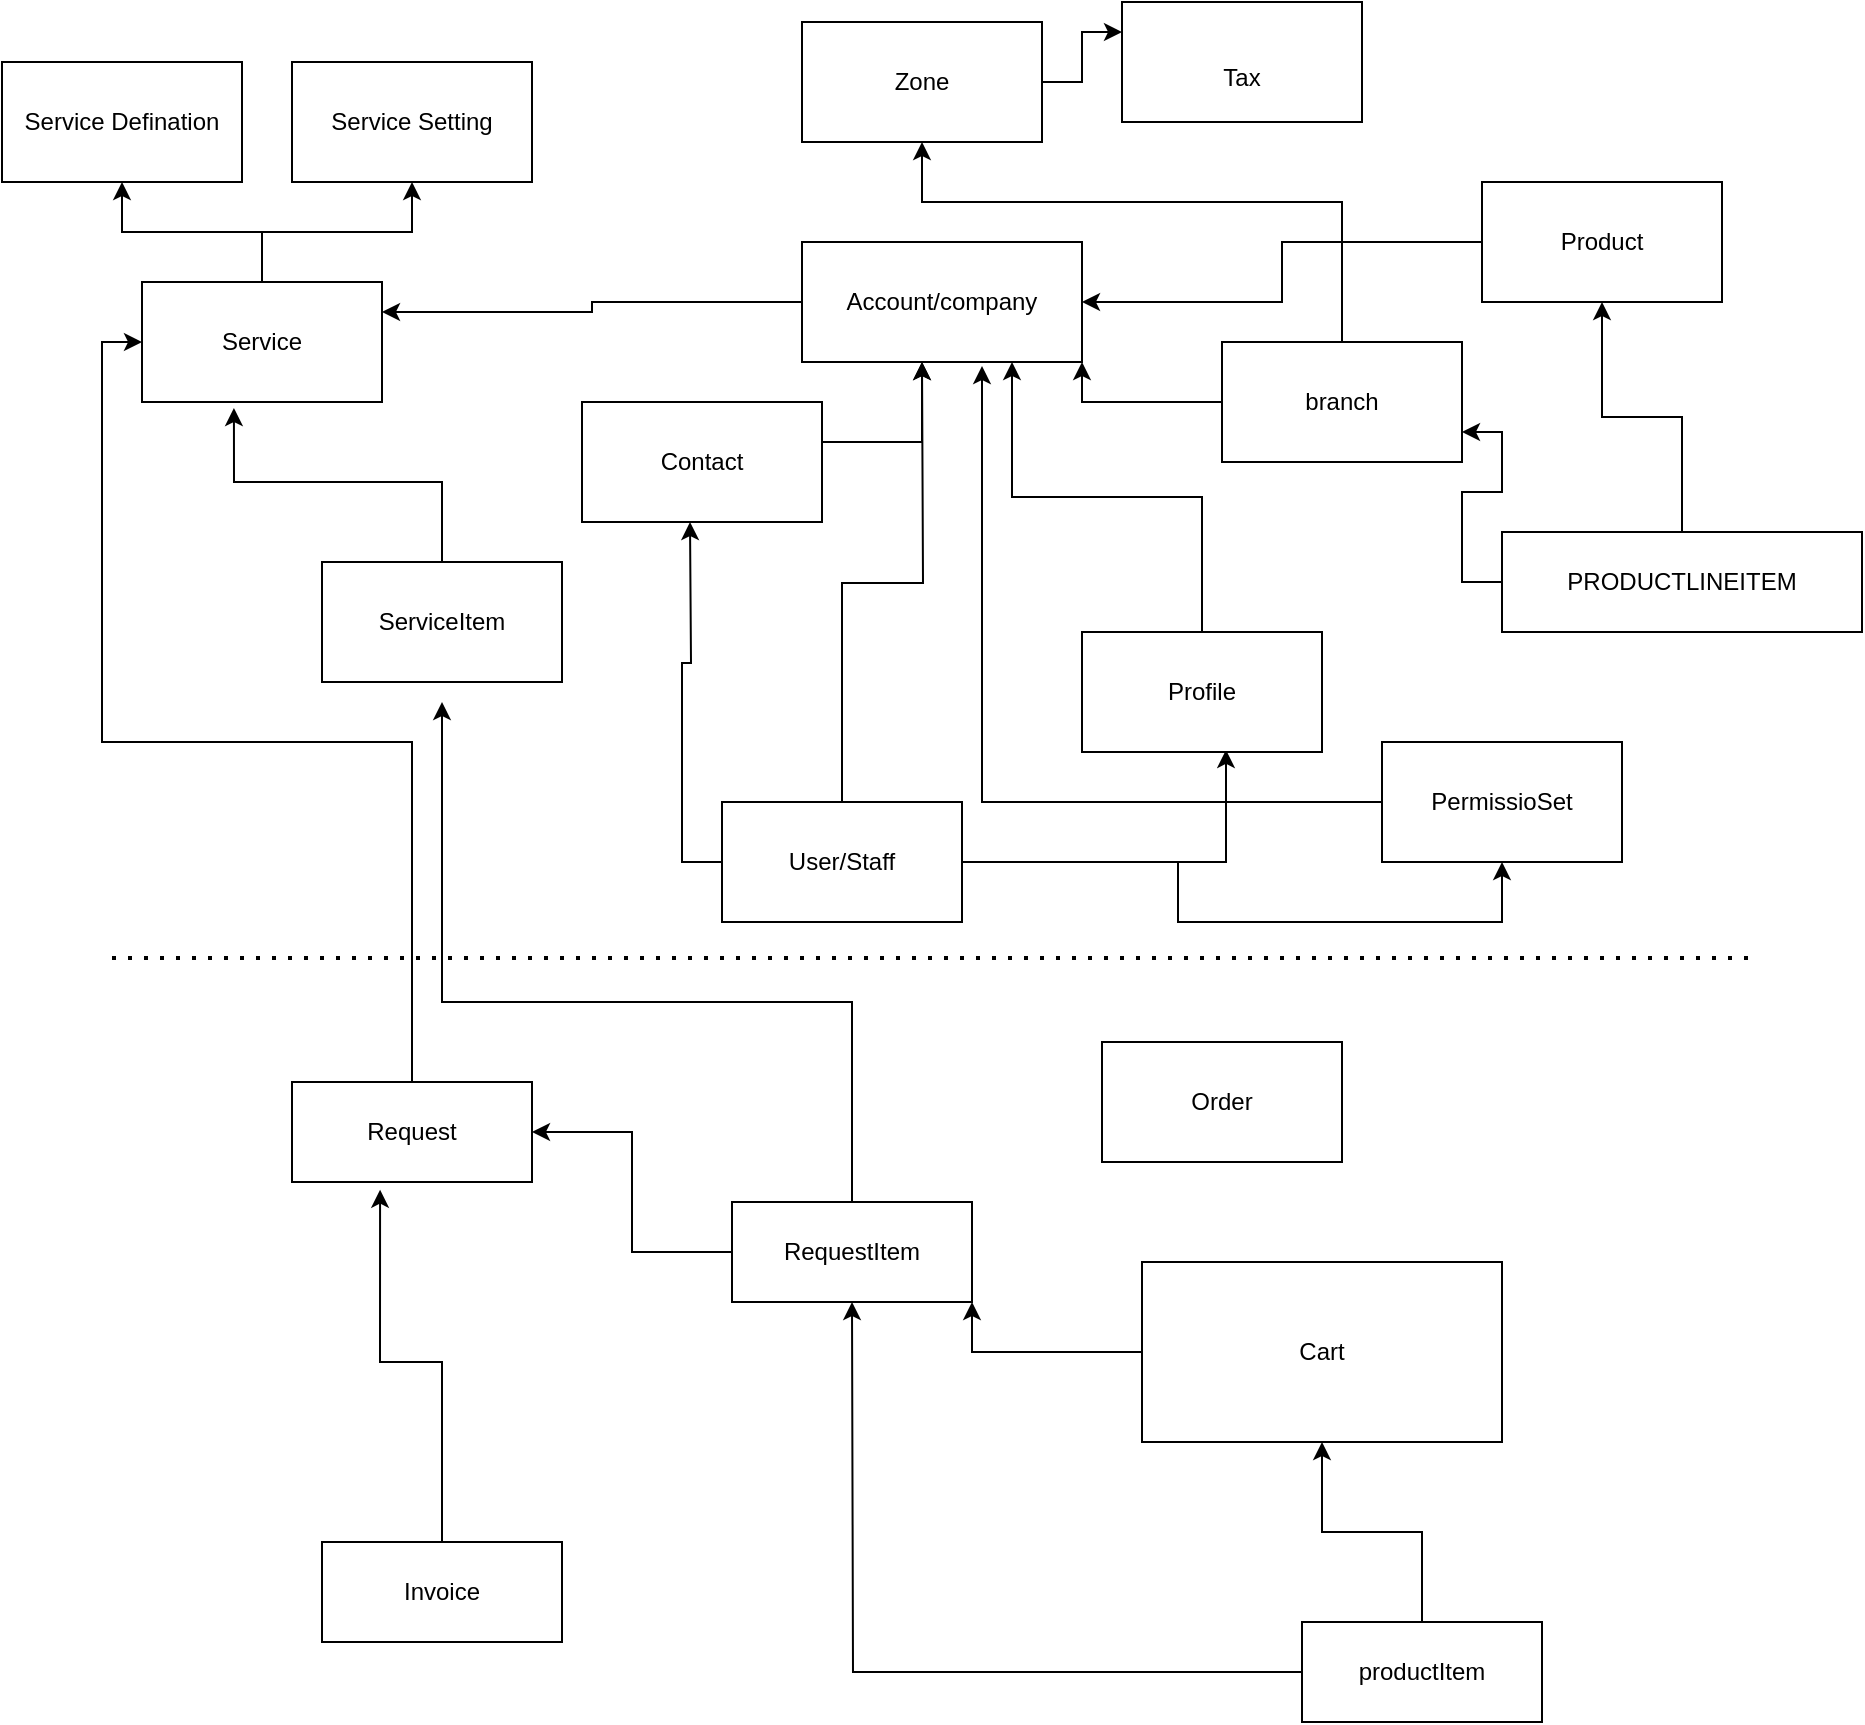 <mxfile version="13.6.3" type="device" pages="4"><diagram id="7lWgZH63jRE8oyN9X0o8" name="Page-1"><mxGraphModel dx="788" dy="431" grid="1" gridSize="10" guides="1" tooltips="1" connect="1" arrows="1" fold="1" page="1" pageScale="1" pageWidth="827" pageHeight="1169" math="0" shadow="0"><root><mxCell id="0"/><mxCell id="1" parent="0"/><mxCell id="_4cpnXvnhY3ELTklOIiG-11" style="edgeStyle=orthogonalEdgeStyle;rounded=0;orthogonalLoop=1;jettySize=auto;html=1;entryX=1;entryY=0.25;entryDx=0;entryDy=0;" parent="1" source="HvcfmKIADNCqd1Qf0VWk-1" target="UAgEHoPMe1gwf_00rJps-11" edge="1"><mxGeometry relative="1" as="geometry"/></mxCell><mxCell id="HvcfmKIADNCqd1Qf0VWk-1" value="Account/company" style="rounded=0;whiteSpace=wrap;html=1;" parent="1" vertex="1"><mxGeometry x="410" y="220" width="140" height="60" as="geometry"/></mxCell><mxCell id="7tOAu3lyj7xoKGLOZmNQ-5" style="edgeStyle=orthogonalEdgeStyle;rounded=0;orthogonalLoop=1;jettySize=auto;html=1;entryX=1;entryY=0.5;entryDx=0;entryDy=0;" parent="1" source="HvcfmKIADNCqd1Qf0VWk-3" target="HvcfmKIADNCqd1Qf0VWk-1" edge="1"><mxGeometry relative="1" as="geometry"/></mxCell><mxCell id="HvcfmKIADNCqd1Qf0VWk-3" value="Product" style="rounded=0;whiteSpace=wrap;html=1;" parent="1" vertex="1"><mxGeometry x="750" y="190" width="120" height="60" as="geometry"/></mxCell><mxCell id="bfyLqxMWN_jD_-M81Qsx-4" style="edgeStyle=orthogonalEdgeStyle;rounded=0;orthogonalLoop=1;jettySize=auto;html=1;entryX=0;entryY=0.25;entryDx=0;entryDy=0;" parent="1" source="HvcfmKIADNCqd1Qf0VWk-6" target="HvcfmKIADNCqd1Qf0VWk-7" edge="1"><mxGeometry relative="1" as="geometry"/></mxCell><mxCell id="HvcfmKIADNCqd1Qf0VWk-6" value="Zone" style="rounded=0;whiteSpace=wrap;html=1;" parent="1" vertex="1"><mxGeometry x="410" y="110" width="120" height="60" as="geometry"/></mxCell><mxCell id="HvcfmKIADNCqd1Qf0VWk-7" value="&lt;br&gt;Tax" style="rounded=0;whiteSpace=wrap;html=1;" parent="1" vertex="1"><mxGeometry x="570" y="100" width="120" height="60" as="geometry"/></mxCell><mxCell id="bfyLqxMWN_jD_-M81Qsx-6" style="edgeStyle=orthogonalEdgeStyle;rounded=0;orthogonalLoop=1;jettySize=auto;html=1;" parent="1" source="HvcfmKIADNCqd1Qf0VWk-10" edge="1"><mxGeometry relative="1" as="geometry"><mxPoint x="470" y="280" as="targetPoint"/></mxGeometry></mxCell><mxCell id="bfyLqxMWN_jD_-M81Qsx-8" style="edgeStyle=orthogonalEdgeStyle;rounded=0;orthogonalLoop=1;jettySize=auto;html=1;entryX=0.5;entryY=0;entryDx=0;entryDy=0;" parent="1" source="HvcfmKIADNCqd1Qf0VWk-10" edge="1"><mxGeometry relative="1" as="geometry"><mxPoint x="354" y="360" as="targetPoint"/></mxGeometry></mxCell><mxCell id="_4cpnXvnhY3ELTklOIiG-19" style="edgeStyle=orthogonalEdgeStyle;rounded=0;orthogonalLoop=1;jettySize=auto;html=1;entryX=0.4;entryY=0.017;entryDx=0;entryDy=0;entryPerimeter=0;" parent="1" source="HvcfmKIADNCqd1Qf0VWk-10" target="_4cpnXvnhY3ELTklOIiG-16" edge="1"><mxGeometry relative="1" as="geometry"/></mxCell><mxCell id="_4cpnXvnhY3ELTklOIiG-20" style="edgeStyle=orthogonalEdgeStyle;rounded=0;orthogonalLoop=1;jettySize=auto;html=1;" parent="1" source="HvcfmKIADNCqd1Qf0VWk-10" target="_4cpnXvnhY3ELTklOIiG-17" edge="1"><mxGeometry relative="1" as="geometry"><Array as="points"><mxPoint x="598" y="530"/><mxPoint x="598" y="560"/><mxPoint x="760" y="560"/></Array></mxGeometry></mxCell><mxCell id="HvcfmKIADNCqd1Qf0VWk-10" value="User/Staff&lt;br&gt;" style="rounded=0;whiteSpace=wrap;html=1;" parent="1" vertex="1"><mxGeometry x="370" y="500" width="120" height="60" as="geometry"/></mxCell><mxCell id="_4cpnXvnhY3ELTklOIiG-7" style="edgeStyle=orthogonalEdgeStyle;rounded=0;orthogonalLoop=1;jettySize=auto;html=1;" parent="1" edge="1"><mxGeometry relative="1" as="geometry"><mxPoint x="470" y="280" as="targetPoint"/><mxPoint x="414" y="320" as="sourcePoint"/><Array as="points"><mxPoint x="470" y="320"/></Array></mxGeometry></mxCell><mxCell id="HvcfmKIADNCqd1Qf0VWk-12" value="Contact" style="rounded=0;whiteSpace=wrap;html=1;direction=west;" parent="1" vertex="1"><mxGeometry x="300" y="300" width="120" height="60" as="geometry"/></mxCell><mxCell id="UAgEHoPMe1gwf_00rJps-38" style="edgeStyle=orthogonalEdgeStyle;rounded=0;orthogonalLoop=1;jettySize=auto;html=1;entryX=0.5;entryY=1;entryDx=0;entryDy=0;" parent="1" source="UAgEHoPMe1gwf_00rJps-11" target="UAgEHoPMe1gwf_00rJps-37" edge="1"><mxGeometry relative="1" as="geometry"/></mxCell><mxCell id="bfyLqxMWN_jD_-M81Qsx-3" style="edgeStyle=orthogonalEdgeStyle;rounded=0;orthogonalLoop=1;jettySize=auto;html=1;entryX=0.5;entryY=1;entryDx=0;entryDy=0;" parent="1" source="UAgEHoPMe1gwf_00rJps-11" target="UAgEHoPMe1gwf_00rJps-15" edge="1"><mxGeometry relative="1" as="geometry"><mxPoint x="70" y="220" as="targetPoint"/></mxGeometry></mxCell><mxCell id="UAgEHoPMe1gwf_00rJps-11" value="Service" style="rounded=0;whiteSpace=wrap;html=1;" parent="1" vertex="1"><mxGeometry x="80" y="240" width="120" height="60" as="geometry"/></mxCell><mxCell id="UAgEHoPMe1gwf_00rJps-15" value="Service Defination" style="rounded=0;whiteSpace=wrap;html=1;" parent="1" vertex="1"><mxGeometry x="10" y="130" width="120" height="60" as="geometry"/></mxCell><mxCell id="7tOAu3lyj7xoKGLOZmNQ-2" style="edgeStyle=orthogonalEdgeStyle;rounded=0;orthogonalLoop=1;jettySize=auto;html=1;entryX=0.5;entryY=1;entryDx=0;entryDy=0;" parent="1" source="UAgEHoPMe1gwf_00rJps-22" target="HvcfmKIADNCqd1Qf0VWk-3" edge="1"><mxGeometry relative="1" as="geometry"/></mxCell><mxCell id="7tOAu3lyj7xoKGLOZmNQ-3" style="edgeStyle=orthogonalEdgeStyle;rounded=0;orthogonalLoop=1;jettySize=auto;html=1;entryX=1;entryY=0.75;entryDx=0;entryDy=0;" parent="1" source="UAgEHoPMe1gwf_00rJps-22" target="7tOAu3lyj7xoKGLOZmNQ-8" edge="1"><mxGeometry relative="1" as="geometry"/></mxCell><mxCell id="UAgEHoPMe1gwf_00rJps-22" value="&lt;span&gt;PRODUCTLINEITEM&lt;/span&gt;" style="rounded=0;whiteSpace=wrap;html=1;" parent="1" vertex="1"><mxGeometry x="760" y="365" width="180" height="50" as="geometry"/></mxCell><mxCell id="bfyLqxMWN_jD_-M81Qsx-11" style="edgeStyle=orthogonalEdgeStyle;rounded=0;orthogonalLoop=1;jettySize=auto;html=1;entryX=0;entryY=0.5;entryDx=0;entryDy=0;" parent="1" source="UAgEHoPMe1gwf_00rJps-24" target="UAgEHoPMe1gwf_00rJps-11" edge="1"><mxGeometry relative="1" as="geometry"><mxPoint x="60" y="260" as="targetPoint"/></mxGeometry></mxCell><mxCell id="UAgEHoPMe1gwf_00rJps-24" value="Request" style="rounded=0;whiteSpace=wrap;html=1;" parent="1" vertex="1"><mxGeometry x="155" y="640" width="120" height="50" as="geometry"/></mxCell><mxCell id="UAgEHoPMe1gwf_00rJps-26" style="edgeStyle=orthogonalEdgeStyle;rounded=0;orthogonalLoop=1;jettySize=auto;html=1;entryX=1;entryY=0.5;entryDx=0;entryDy=0;" parent="1" source="UAgEHoPMe1gwf_00rJps-25" target="UAgEHoPMe1gwf_00rJps-24" edge="1"><mxGeometry relative="1" as="geometry"/></mxCell><mxCell id="_4cpnXvnhY3ELTklOIiG-10" style="edgeStyle=orthogonalEdgeStyle;rounded=0;orthogonalLoop=1;jettySize=auto;html=1;" parent="1" source="UAgEHoPMe1gwf_00rJps-25" edge="1"><mxGeometry relative="1" as="geometry"><mxPoint x="230" y="450" as="targetPoint"/><Array as="points"><mxPoint x="435" y="600"/><mxPoint x="230" y="600"/></Array></mxGeometry></mxCell><mxCell id="UAgEHoPMe1gwf_00rJps-25" value="RequestItem" style="rounded=0;whiteSpace=wrap;html=1;" parent="1" vertex="1"><mxGeometry x="375" y="700" width="120" height="50" as="geometry"/></mxCell><mxCell id="UAgEHoPMe1gwf_00rJps-37" value="Service Setting" style="rounded=0;whiteSpace=wrap;html=1;" parent="1" vertex="1"><mxGeometry x="155" y="130" width="120" height="60" as="geometry"/></mxCell><mxCell id="RpSYiMGXn_mNNODVxBfD-2" value="" style="endArrow=none;dashed=1;html=1;dashPattern=1 3;strokeWidth=2;" parent="1" edge="1"><mxGeometry width="50" height="50" relative="1" as="geometry"><mxPoint x="65" y="578" as="sourcePoint"/><mxPoint x="885" y="578" as="targetPoint"/></mxGeometry></mxCell><mxCell id="_4cpnXvnhY3ELTklOIiG-9" style="edgeStyle=orthogonalEdgeStyle;rounded=0;orthogonalLoop=1;jettySize=auto;html=1;entryX=0.383;entryY=1.05;entryDx=0;entryDy=0;entryPerimeter=0;" parent="1" source="_4cpnXvnhY3ELTklOIiG-1" target="UAgEHoPMe1gwf_00rJps-11" edge="1"><mxGeometry relative="1" as="geometry"/></mxCell><mxCell id="_4cpnXvnhY3ELTklOIiG-1" value="ServiceItem" style="rounded=0;whiteSpace=wrap;html=1;" parent="1" vertex="1"><mxGeometry x="170" y="380" width="120" height="60" as="geometry"/></mxCell><mxCell id="TO0jAEMdH1BTy-iYYxX3-3" style="edgeStyle=orthogonalEdgeStyle;rounded=0;orthogonalLoop=1;jettySize=auto;html=1;entryX=1;entryY=1;entryDx=0;entryDy=0;" parent="1" source="_4cpnXvnhY3ELTklOIiG-14" target="UAgEHoPMe1gwf_00rJps-25" edge="1"><mxGeometry relative="1" as="geometry"/></mxCell><mxCell id="_4cpnXvnhY3ELTklOIiG-14" value="Cart" style="rounded=0;whiteSpace=wrap;html=1;" parent="1" vertex="1"><mxGeometry x="580" y="730" width="180" height="90" as="geometry"/></mxCell><mxCell id="_4cpnXvnhY3ELTklOIiG-25" style="edgeStyle=orthogonalEdgeStyle;rounded=0;orthogonalLoop=1;jettySize=auto;html=1;entryX=0.5;entryY=1;entryDx=0;entryDy=0;" parent="1" source="_4cpnXvnhY3ELTklOIiG-23" target="_4cpnXvnhY3ELTklOIiG-14" edge="1"><mxGeometry relative="1" as="geometry"/></mxCell><mxCell id="TO0jAEMdH1BTy-iYYxX3-4" style="edgeStyle=orthogonalEdgeStyle;rounded=0;orthogonalLoop=1;jettySize=auto;html=1;" parent="1" source="_4cpnXvnhY3ELTklOIiG-23" edge="1"><mxGeometry relative="1" as="geometry"><mxPoint x="435" y="750" as="targetPoint"/></mxGeometry></mxCell><mxCell id="_4cpnXvnhY3ELTklOIiG-23" value="productItem" style="rounded=0;whiteSpace=wrap;html=1;" parent="1" vertex="1"><mxGeometry x="660" y="910" width="120" height="50" as="geometry"/></mxCell><mxCell id="_4cpnXvnhY3ELTklOIiG-21" style="edgeStyle=orthogonalEdgeStyle;rounded=0;orthogonalLoop=1;jettySize=auto;html=1;entryX=0.75;entryY=1;entryDx=0;entryDy=0;" parent="1" source="_4cpnXvnhY3ELTklOIiG-16" target="HvcfmKIADNCqd1Qf0VWk-1" edge="1"><mxGeometry relative="1" as="geometry"/></mxCell><mxCell id="_4cpnXvnhY3ELTklOIiG-16" value="Profile" style="rounded=0;whiteSpace=wrap;html=1;direction=west;" parent="1" vertex="1"><mxGeometry x="550" y="415" width="120" height="60" as="geometry"/></mxCell><mxCell id="_4cpnXvnhY3ELTklOIiG-22" style="edgeStyle=orthogonalEdgeStyle;rounded=0;orthogonalLoop=1;jettySize=auto;html=1;" parent="1" source="_4cpnXvnhY3ELTklOIiG-17" edge="1"><mxGeometry relative="1" as="geometry"><mxPoint x="500" y="282" as="targetPoint"/><Array as="points"><mxPoint x="500" y="500"/><mxPoint x="500" y="282"/></Array></mxGeometry></mxCell><mxCell id="_4cpnXvnhY3ELTklOIiG-17" value="PermissioSet" style="rounded=0;whiteSpace=wrap;html=1;direction=west;" parent="1" vertex="1"><mxGeometry x="700" y="470" width="120" height="60" as="geometry"/></mxCell><mxCell id="TO0jAEMdH1BTy-iYYxX3-5" style="edgeStyle=orthogonalEdgeStyle;rounded=0;orthogonalLoop=1;jettySize=auto;html=1;entryX=0.367;entryY=1.077;entryDx=0;entryDy=0;entryPerimeter=0;" parent="1" source="_4cpnXvnhY3ELTklOIiG-26" target="UAgEHoPMe1gwf_00rJps-24" edge="1"><mxGeometry relative="1" as="geometry"/></mxCell><mxCell id="_4cpnXvnhY3ELTklOIiG-26" value="Invoice" style="rounded=0;whiteSpace=wrap;html=1;" parent="1" vertex="1"><mxGeometry x="170" y="870" width="120" height="50" as="geometry"/></mxCell><mxCell id="7tOAu3lyj7xoKGLOZmNQ-9" style="edgeStyle=orthogonalEdgeStyle;rounded=0;orthogonalLoop=1;jettySize=auto;html=1;entryX=1;entryY=1;entryDx=0;entryDy=0;" parent="1" source="7tOAu3lyj7xoKGLOZmNQ-8" target="HvcfmKIADNCqd1Qf0VWk-1" edge="1"><mxGeometry relative="1" as="geometry"/></mxCell><mxCell id="HdMV7IamsNglRJewoD9x-2" style="edgeStyle=orthogonalEdgeStyle;rounded=0;orthogonalLoop=1;jettySize=auto;html=1;entryX=0.5;entryY=1;entryDx=0;entryDy=0;" edge="1" parent="1" source="7tOAu3lyj7xoKGLOZmNQ-8" target="HvcfmKIADNCqd1Qf0VWk-6"><mxGeometry relative="1" as="geometry"><Array as="points"><mxPoint x="680" y="200"/><mxPoint x="470" y="200"/></Array></mxGeometry></mxCell><mxCell id="7tOAu3lyj7xoKGLOZmNQ-8" value="branch" style="rounded=0;whiteSpace=wrap;html=1;" parent="1" vertex="1"><mxGeometry x="620" y="270" width="120" height="60" as="geometry"/></mxCell><mxCell id="HdMV7IamsNglRJewoD9x-3" value="Order" style="whiteSpace=wrap;html=1;" vertex="1" parent="1"><mxGeometry x="560" y="620" width="120" height="60" as="geometry"/></mxCell></root></mxGraphModel></diagram><diagram id="1A8WDtXd6N4QFj5RuDwM" name="Page-2"><mxGraphModel dx="946" dy="517" grid="1" gridSize="10" guides="1" tooltips="1" connect="1" arrows="1" fold="1" page="1" pageScale="1" pageWidth="827" pageHeight="1169" math="0" shadow="0"><root><mxCell id="y0Obfk-zyNjzBWt2XpA--0"/><mxCell id="y0Obfk-zyNjzBWt2XpA--1" parent="y0Obfk-zyNjzBWt2XpA--0"/><mxCell id="y0Obfk-zyNjzBWt2XpA--3" value="Login&lt;br&gt;" style="whiteSpace=wrap;html=1;shape=mxgraph.basic.document" parent="y0Obfk-zyNjzBWt2XpA--1" vertex="1"><mxGeometry x="30" y="60" width="100" height="100" as="geometry"/></mxCell><mxCell id="chQF6eHQvo4rqbfWjNPc-0" style="edgeStyle=orthogonalEdgeStyle;rounded=0;orthogonalLoop=1;jettySize=auto;html=1;entryX=1;entryY=0.5;entryDx=0;entryDy=0;entryPerimeter=0;" parent="y0Obfk-zyNjzBWt2XpA--1" source="y0Obfk-zyNjzBWt2XpA--4" target="y0Obfk-zyNjzBWt2XpA--3" edge="1"><mxGeometry relative="1" as="geometry"/></mxCell><mxCell id="y0Obfk-zyNjzBWt2XpA--4" value="MenuDetail" style="whiteSpace=wrap;html=1;shape=mxgraph.basic.document" parent="y0Obfk-zyNjzBWt2XpA--1" vertex="1"><mxGeometry x="200" y="20" width="100" height="100" as="geometry"/></mxCell><mxCell id="inb1BPDqhu-HZ52w-Dxx-1" style="edgeStyle=orthogonalEdgeStyle;rounded=0;orthogonalLoop=1;jettySize=auto;html=1;entryX=1;entryY=0.71;entryDx=0;entryDy=0;entryPerimeter=0;" parent="y0Obfk-zyNjzBWt2XpA--1" source="inb1BPDqhu-HZ52w-Dxx-0" target="y0Obfk-zyNjzBWt2XpA--3" edge="1"><mxGeometry relative="1" as="geometry"><mxPoint x="170" y="130" as="targetPoint"/></mxGeometry></mxCell><mxCell id="inb1BPDqhu-HZ52w-Dxx-0" value="service Details&lt;br&gt;" style="whiteSpace=wrap;html=1;shape=mxgraph.basic.document" parent="y0Obfk-zyNjzBWt2XpA--1" vertex="1"><mxGeometry x="200" y="140" width="100" height="100" as="geometry"/></mxCell><mxCell id="lQF5IOhTllG1eilmXbi2-1" style="edgeStyle=orthogonalEdgeStyle;rounded=0;orthogonalLoop=1;jettySize=auto;html=1;entryX=1;entryY=0.5;entryDx=0;entryDy=0;entryPerimeter=0;" parent="y0Obfk-zyNjzBWt2XpA--1" source="inb1BPDqhu-HZ52w-Dxx-3" target="lQF5IOhTllG1eilmXbi2-0" edge="1"><mxGeometry relative="1" as="geometry"/></mxCell><mxCell id="inb1BPDqhu-HZ52w-Dxx-3" value="Document Generation" style="whiteSpace=wrap;html=1;shape=mxgraph.basic.document" parent="y0Obfk-zyNjzBWt2XpA--1" vertex="1"><mxGeometry x="560" y="360" width="100" height="100" as="geometry"/></mxCell><mxCell id="lQF5IOhTllG1eilmXbi2-2" style="edgeStyle=orthogonalEdgeStyle;rounded=0;orthogonalLoop=1;jettySize=auto;html=1;" parent="y0Obfk-zyNjzBWt2XpA--1" source="inb1BPDqhu-HZ52w-Dxx-5" edge="1"><mxGeometry relative="1" as="geometry"><mxPoint x="500" y="370" as="targetPoint"/></mxGeometry></mxCell><mxCell id="inb1BPDqhu-HZ52w-Dxx-5" value="SmsNotification&lt;br&gt;/EmailServices" style="whiteSpace=wrap;html=1;shape=mxgraph.basic.document" parent="y0Obfk-zyNjzBWt2XpA--1" vertex="1"><mxGeometry x="690" y="420" width="80" height="100" as="geometry"/></mxCell><mxCell id="inb1BPDqhu-HZ52w-Dxx-6" value="FileNet" style="whiteSpace=wrap;html=1;shape=mxgraph.basic.document" parent="y0Obfk-zyNjzBWt2XpA--1" vertex="1"><mxGeometry x="690" y="280" width="100" height="100" as="geometry"/></mxCell><mxCell id="inb1BPDqhu-HZ52w-Dxx-7" value="ImageHandler" style="whiteSpace=wrap;html=1;shape=mxgraph.basic.document" parent="y0Obfk-zyNjzBWt2XpA--1" vertex="1"><mxGeometry x="20" y="330" width="100" height="100" as="geometry"/></mxCell><mxCell id="inb1BPDqhu-HZ52w-Dxx-9" value="InvoiceGeneration" style="whiteSpace=wrap;html=1;shape=mxgraph.basic.document" parent="y0Obfk-zyNjzBWt2XpA--1" vertex="1"><mxGeometry x="200" y="400" width="110" height="70" as="geometry"/></mxCell><mxCell id="lQF5IOhTllG1eilmXbi2-0" value="PaymentModue&lt;br&gt;Bill Generation" style="whiteSpace=wrap;html=1;shape=mxgraph.basic.document" parent="y0Obfk-zyNjzBWt2XpA--1" vertex="1"><mxGeometry x="430" y="375" width="110" height="70" as="geometry"/></mxCell><mxCell id="lQF5IOhTllG1eilmXbi2-6" value="Request &lt;br&gt;Generation" style="whiteSpace=wrap;html=1;shape=mxgraph.basic.document" parent="y0Obfk-zyNjzBWt2XpA--1" vertex="1"><mxGeometry x="430" y="90" width="110" height="70" as="geometry"/></mxCell></root></mxGraphModel></diagram><diagram id="lS03MEmfrv_I70ZPuj_k" name="Page-3"><mxGraphModel dx="946" dy="517" grid="1" gridSize="10" guides="1" tooltips="1" connect="1" arrows="1" fold="1" page="1" pageScale="1" pageWidth="827" pageHeight="1169" math="0" shadow="0"><root><mxCell id="eLcdalt3UM-R9rle1tq8-0"/><mxCell id="eLcdalt3UM-R9rle1tq8-1" parent="eLcdalt3UM-R9rle1tq8-0"/><mxCell id="eLcdalt3UM-R9rle1tq8-8" style="edgeStyle=orthogonalEdgeStyle;rounded=0;orthogonalLoop=1;jettySize=auto;html=1;entryX=0;entryY=0.714;entryDx=0;entryDy=0;entryPerimeter=0;" parent="eLcdalt3UM-R9rle1tq8-1" source="eLcdalt3UM-R9rle1tq8-2" target="eLcdalt3UM-R9rle1tq8-3" edge="1"><mxGeometry relative="1" as="geometry"/></mxCell><mxCell id="eLcdalt3UM-R9rle1tq8-2" value="&lt;br&gt;Staff&lt;br&gt;" style="shape=umlActor;verticalLabelPosition=bottom;verticalAlign=top;html=1;" parent="eLcdalt3UM-R9rle1tq8-1" vertex="1"><mxGeometry x="60" y="120" width="30" height="60" as="geometry"/></mxCell><mxCell id="eLcdalt3UM-R9rle1tq8-5" value="" style="edgeStyle=orthogonalEdgeStyle;rounded=0;orthogonalLoop=1;jettySize=auto;html=1;" parent="eLcdalt3UM-R9rle1tq8-1" source="eLcdalt3UM-R9rle1tq8-3" target="eLcdalt3UM-R9rle1tq8-4" edge="1"><mxGeometry relative="1" as="geometry"/></mxCell><mxCell id="eLcdalt3UM-R9rle1tq8-3" value="Login" style="ellipse;whiteSpace=wrap;html=1;" parent="eLcdalt3UM-R9rle1tq8-1" vertex="1"><mxGeometry x="310" y="100" width="140" height="70" as="geometry"/></mxCell><mxCell id="eLcdalt3UM-R9rle1tq8-9" style="edgeStyle=orthogonalEdgeStyle;rounded=0;orthogonalLoop=1;jettySize=auto;html=1;" parent="eLcdalt3UM-R9rle1tq8-1" source="eLcdalt3UM-R9rle1tq8-4" target="eLcdalt3UM-R9rle1tq8-10" edge="1"><mxGeometry relative="1" as="geometry"><mxPoint x="630" y="240" as="targetPoint"/></mxGeometry></mxCell><mxCell id="eLcdalt3UM-R9rle1tq8-4" value="Dashboard&lt;br&gt;-Menu" style="ellipse;whiteSpace=wrap;html=1;" parent="eLcdalt3UM-R9rle1tq8-1" vertex="1"><mxGeometry x="310" y="210" width="140" height="60" as="geometry"/></mxCell><mxCell id="eLcdalt3UM-R9rle1tq8-10" value="" style="ellipse;html=1;shape=endState;fillColor=#000000;strokeColor=#ff0000;" parent="eLcdalt3UM-R9rle1tq8-1" vertex="1"><mxGeometry x="615" y="225" width="30" height="30" as="geometry"/></mxCell><mxCell id="eLcdalt3UM-R9rle1tq8-13" value="" style="edgeStyle=orthogonalEdgeStyle;rounded=0;orthogonalLoop=1;jettySize=auto;html=1;entryX=0;entryY=0.333;entryDx=0;entryDy=0;entryPerimeter=0;" parent="eLcdalt3UM-R9rle1tq8-1" target="eLcdalt3UM-R9rle1tq8-24" edge="1"><mxGeometry relative="1" as="geometry"><mxPoint x="70" y="410" as="sourcePoint"/><mxPoint x="150" y="410" as="targetPoint"/></mxGeometry></mxCell><mxCell id="eLcdalt3UM-R9rle1tq8-23" style="edgeStyle=orthogonalEdgeStyle;rounded=0;orthogonalLoop=1;jettySize=auto;html=1;" parent="eLcdalt3UM-R9rle1tq8-1" source="eLcdalt3UM-R9rle1tq8-15" target="eLcdalt3UM-R9rle1tq8-22" edge="1"><mxGeometry relative="1" as="geometry"/></mxCell><mxCell id="eLcdalt3UM-R9rle1tq8-15" value="ContactInfo/&lt;br&gt;Customer Detail" style="ellipse;whiteSpace=wrap;html=1;" parent="eLcdalt3UM-R9rle1tq8-1" vertex="1"><mxGeometry x="150" y="380" width="140" height="60" as="geometry"/></mxCell><mxCell id="eLcdalt3UM-R9rle1tq8-27" value="" style="edgeStyle=orthogonalEdgeStyle;rounded=0;orthogonalLoop=1;jettySize=auto;html=1;" parent="eLcdalt3UM-R9rle1tq8-1" source="eLcdalt3UM-R9rle1tq8-24" target="eLcdalt3UM-R9rle1tq8-26" edge="1"><mxGeometry relative="1" as="geometry"/></mxCell><mxCell id="eLcdalt3UM-R9rle1tq8-24" value="Create Order" style="ellipse;whiteSpace=wrap;html=1;" parent="eLcdalt3UM-R9rle1tq8-1" vertex="1"><mxGeometry x="150" y="450" width="140" height="60" as="geometry"/></mxCell><mxCell id="eLcdalt3UM-R9rle1tq8-37" style="edgeStyle=orthogonalEdgeStyle;rounded=0;orthogonalLoop=1;jettySize=auto;html=1;" parent="eLcdalt3UM-R9rle1tq8-1" source="eLcdalt3UM-R9rle1tq8-26" edge="1"><mxGeometry relative="1" as="geometry"><mxPoint x="420" y="420" as="targetPoint"/><Array as="points"><mxPoint x="320" y="555"/><mxPoint x="320" y="420"/></Array></mxGeometry></mxCell><mxCell id="eLcdalt3UM-R9rle1tq8-26" value="Invoice Generation" style="ellipse;whiteSpace=wrap;html=1;" parent="eLcdalt3UM-R9rle1tq8-1" vertex="1"><mxGeometry x="150" y="525" width="140" height="60" as="geometry"/></mxCell><mxCell id="eLcdalt3UM-R9rle1tq8-31" value="" style="edgeStyle=orthogonalEdgeStyle;rounded=0;orthogonalLoop=1;jettySize=auto;html=1;" parent="eLcdalt3UM-R9rle1tq8-1" source="eLcdalt3UM-R9rle1tq8-28" target="eLcdalt3UM-R9rle1tq8-30" edge="1"><mxGeometry relative="1" as="geometry"/></mxCell><mxCell id="eLcdalt3UM-R9rle1tq8-28" value="Payment" style="ellipse;whiteSpace=wrap;html=1;" parent="eLcdalt3UM-R9rle1tq8-1" vertex="1"><mxGeometry x="150" y="610" width="140" height="60" as="geometry"/></mxCell><mxCell id="eLcdalt3UM-R9rle1tq8-41" value="" style="edgeStyle=orthogonalEdgeStyle;rounded=0;orthogonalLoop=1;jettySize=auto;html=1;" parent="eLcdalt3UM-R9rle1tq8-1" source="eLcdalt3UM-R9rle1tq8-30" target="eLcdalt3UM-R9rle1tq8-40" edge="1"><mxGeometry relative="1" as="geometry"/></mxCell><mxCell id="eLcdalt3UM-R9rle1tq8-30" value="Oder &lt;br&gt;Created" style="ellipse;whiteSpace=wrap;html=1;" parent="eLcdalt3UM-R9rle1tq8-1" vertex="1"><mxGeometry x="150" y="700" width="140" height="60" as="geometry"/></mxCell><mxCell id="eLcdalt3UM-R9rle1tq8-42" style="edgeStyle=orthogonalEdgeStyle;rounded=0;orthogonalLoop=1;jettySize=auto;html=1;" parent="eLcdalt3UM-R9rle1tq8-1" source="eLcdalt3UM-R9rle1tq8-40" target="eLcdalt3UM-R9rle1tq8-43" edge="1"><mxGeometry relative="1" as="geometry"><mxPoint x="380" y="870" as="targetPoint"/></mxGeometry></mxCell><mxCell id="eLcdalt3UM-R9rle1tq8-40" value="Oder Deliver" style="ellipse;whiteSpace=wrap;html=1;" parent="eLcdalt3UM-R9rle1tq8-1" vertex="1"><mxGeometry x="150" y="840" width="140" height="60" as="geometry"/></mxCell><mxCell id="eLcdalt3UM-R9rle1tq8-32" style="edgeStyle=orthogonalEdgeStyle;rounded=0;orthogonalLoop=1;jettySize=auto;html=1;entryX=0;entryY=0.5;entryDx=0;entryDy=0;" parent="eLcdalt3UM-R9rle1tq8-1" source="eLcdalt3UM-R9rle1tq8-21" target="eLcdalt3UM-R9rle1tq8-15" edge="1"><mxGeometry relative="1" as="geometry"/></mxCell><mxCell id="eLcdalt3UM-R9rle1tq8-39" style="edgeStyle=orthogonalEdgeStyle;rounded=0;orthogonalLoop=1;jettySize=auto;html=1;entryX=-0.007;entryY=0.633;entryDx=0;entryDy=0;entryPerimeter=0;" parent="eLcdalt3UM-R9rle1tq8-1" source="eLcdalt3UM-R9rle1tq8-21" target="eLcdalt3UM-R9rle1tq8-30" edge="1"><mxGeometry relative="1" as="geometry"/></mxCell><mxCell id="eLcdalt3UM-R9rle1tq8-21" value="Staff" style="shape=umlActor;verticalLabelPosition=bottom;verticalAlign=top;html=1;" parent="eLcdalt3UM-R9rle1tq8-1" vertex="1"><mxGeometry x="40" y="380" width="30" height="60" as="geometry"/></mxCell><mxCell id="eLcdalt3UM-R9rle1tq8-38" style="edgeStyle=orthogonalEdgeStyle;rounded=0;orthogonalLoop=1;jettySize=auto;html=1;entryX=1;entryY=0.5;entryDx=0;entryDy=0;" parent="eLcdalt3UM-R9rle1tq8-1" source="eLcdalt3UM-R9rle1tq8-22" target="eLcdalt3UM-R9rle1tq8-28" edge="1"><mxGeometry relative="1" as="geometry"><mxPoint x="445" y="670" as="targetPoint"/><Array as="points"><mxPoint x="445" y="640"/></Array></mxGeometry></mxCell><mxCell id="eLcdalt3UM-R9rle1tq8-22" value="Cleint" style="shape=umlActor;verticalLabelPosition=bottom;verticalAlign=top;html=1;" parent="eLcdalt3UM-R9rle1tq8-1" vertex="1"><mxGeometry x="430" y="380" width="30" height="60" as="geometry"/></mxCell><mxCell id="eLcdalt3UM-R9rle1tq8-43" value="" style="ellipse;html=1;shape=endState;fillColor=#000000;strokeColor=#ff0000;" parent="eLcdalt3UM-R9rle1tq8-1" vertex="1"><mxGeometry x="365" y="855" width="30" height="30" as="geometry"/></mxCell></root></mxGraphModel></diagram><diagram id="HrWUvG2Mq8P4TDBtzetM" name="Page-4"><mxGraphModel dx="946" dy="517" grid="1" gridSize="10" guides="1" tooltips="1" connect="1" arrows="1" fold="1" page="1" pageScale="1" pageWidth="827" pageHeight="1169" math="0" shadow="0"><root><mxCell id="PjcbdHN8vspwjSJLuoCF-0"/><mxCell id="PjcbdHN8vspwjSJLuoCF-1" parent="PjcbdHN8vspwjSJLuoCF-0"/><mxCell id="Ar4ckHzBNsVw9cfS-psJ-2" value="" style="edgeStyle=orthogonalEdgeStyle;rounded=0;orthogonalLoop=1;jettySize=auto;html=1;" parent="PjcbdHN8vspwjSJLuoCF-1" source="Ar4ckHzBNsVw9cfS-psJ-0" target="Ar4ckHzBNsVw9cfS-psJ-1" edge="1"><mxGeometry relative="1" as="geometry"/></mxCell><mxCell id="Ar4ckHzBNsVw9cfS-psJ-0" value="UI,&lt;br&gt;Angular&amp;nbsp;" style="rounded=0;whiteSpace=wrap;html=1;" parent="PjcbdHN8vspwjSJLuoCF-1" vertex="1"><mxGeometry x="130" y="142.5" width="120" height="55" as="geometry"/></mxCell><mxCell id="Ar4ckHzBNsVw9cfS-psJ-5" value="" style="edgeStyle=orthogonalEdgeStyle;rounded=0;orthogonalLoop=1;jettySize=auto;html=1;" parent="PjcbdHN8vspwjSJLuoCF-1" source="Ar4ckHzBNsVw9cfS-psJ-1" target="Ar4ckHzBNsVw9cfS-psJ-4" edge="1"><mxGeometry relative="1" as="geometry"/></mxCell><mxCell id="Ar4ckHzBNsVw9cfS-psJ-1" value="Controller&lt;br&gt;(Java. , endpoint)" style="rounded=0;whiteSpace=wrap;html=1;" parent="PjcbdHN8vspwjSJLuoCF-1" vertex="1"><mxGeometry x="320" y="140" width="120" height="60" as="geometry"/></mxCell><mxCell id="Ar4ckHzBNsVw9cfS-psJ-8" value="" style="edgeStyle=orthogonalEdgeStyle;rounded=0;orthogonalLoop=1;jettySize=auto;html=1;" parent="PjcbdHN8vspwjSJLuoCF-1" source="Ar4ckHzBNsVw9cfS-psJ-4" target="Ar4ckHzBNsVw9cfS-psJ-7" edge="1"><mxGeometry relative="1" as="geometry"/></mxCell><mxCell id="Ar4ckHzBNsVw9cfS-psJ-4" value="Service" style="rounded=0;whiteSpace=wrap;html=1;" parent="PjcbdHN8vspwjSJLuoCF-1" vertex="1"><mxGeometry x="500" y="140" width="120" height="60" as="geometry"/></mxCell><mxCell id="Ar4ckHzBNsVw9cfS-psJ-10" style="edgeStyle=orthogonalEdgeStyle;rounded=0;orthogonalLoop=1;jettySize=auto;html=1;" parent="PjcbdHN8vspwjSJLuoCF-1" source="Ar4ckHzBNsVw9cfS-psJ-7" target="Ar4ckHzBNsVw9cfS-psJ-9" edge="1"><mxGeometry relative="1" as="geometry"/></mxCell><mxCell id="Ar4ckHzBNsVw9cfS-psJ-7" value="DAO" style="rounded=0;whiteSpace=wrap;html=1;" parent="PjcbdHN8vspwjSJLuoCF-1" vertex="1"><mxGeometry x="500" y="260" width="120" height="60" as="geometry"/></mxCell><mxCell id="Ar4ckHzBNsVw9cfS-psJ-9" value="DB, MongoDb" style="shape=cylinder;whiteSpace=wrap;html=1;boundedLbl=1;backgroundOutline=1;" parent="PjcbdHN8vspwjSJLuoCF-1" vertex="1"><mxGeometry x="420" y="380" width="60" height="80" as="geometry"/></mxCell></root></mxGraphModel></diagram></mxfile>